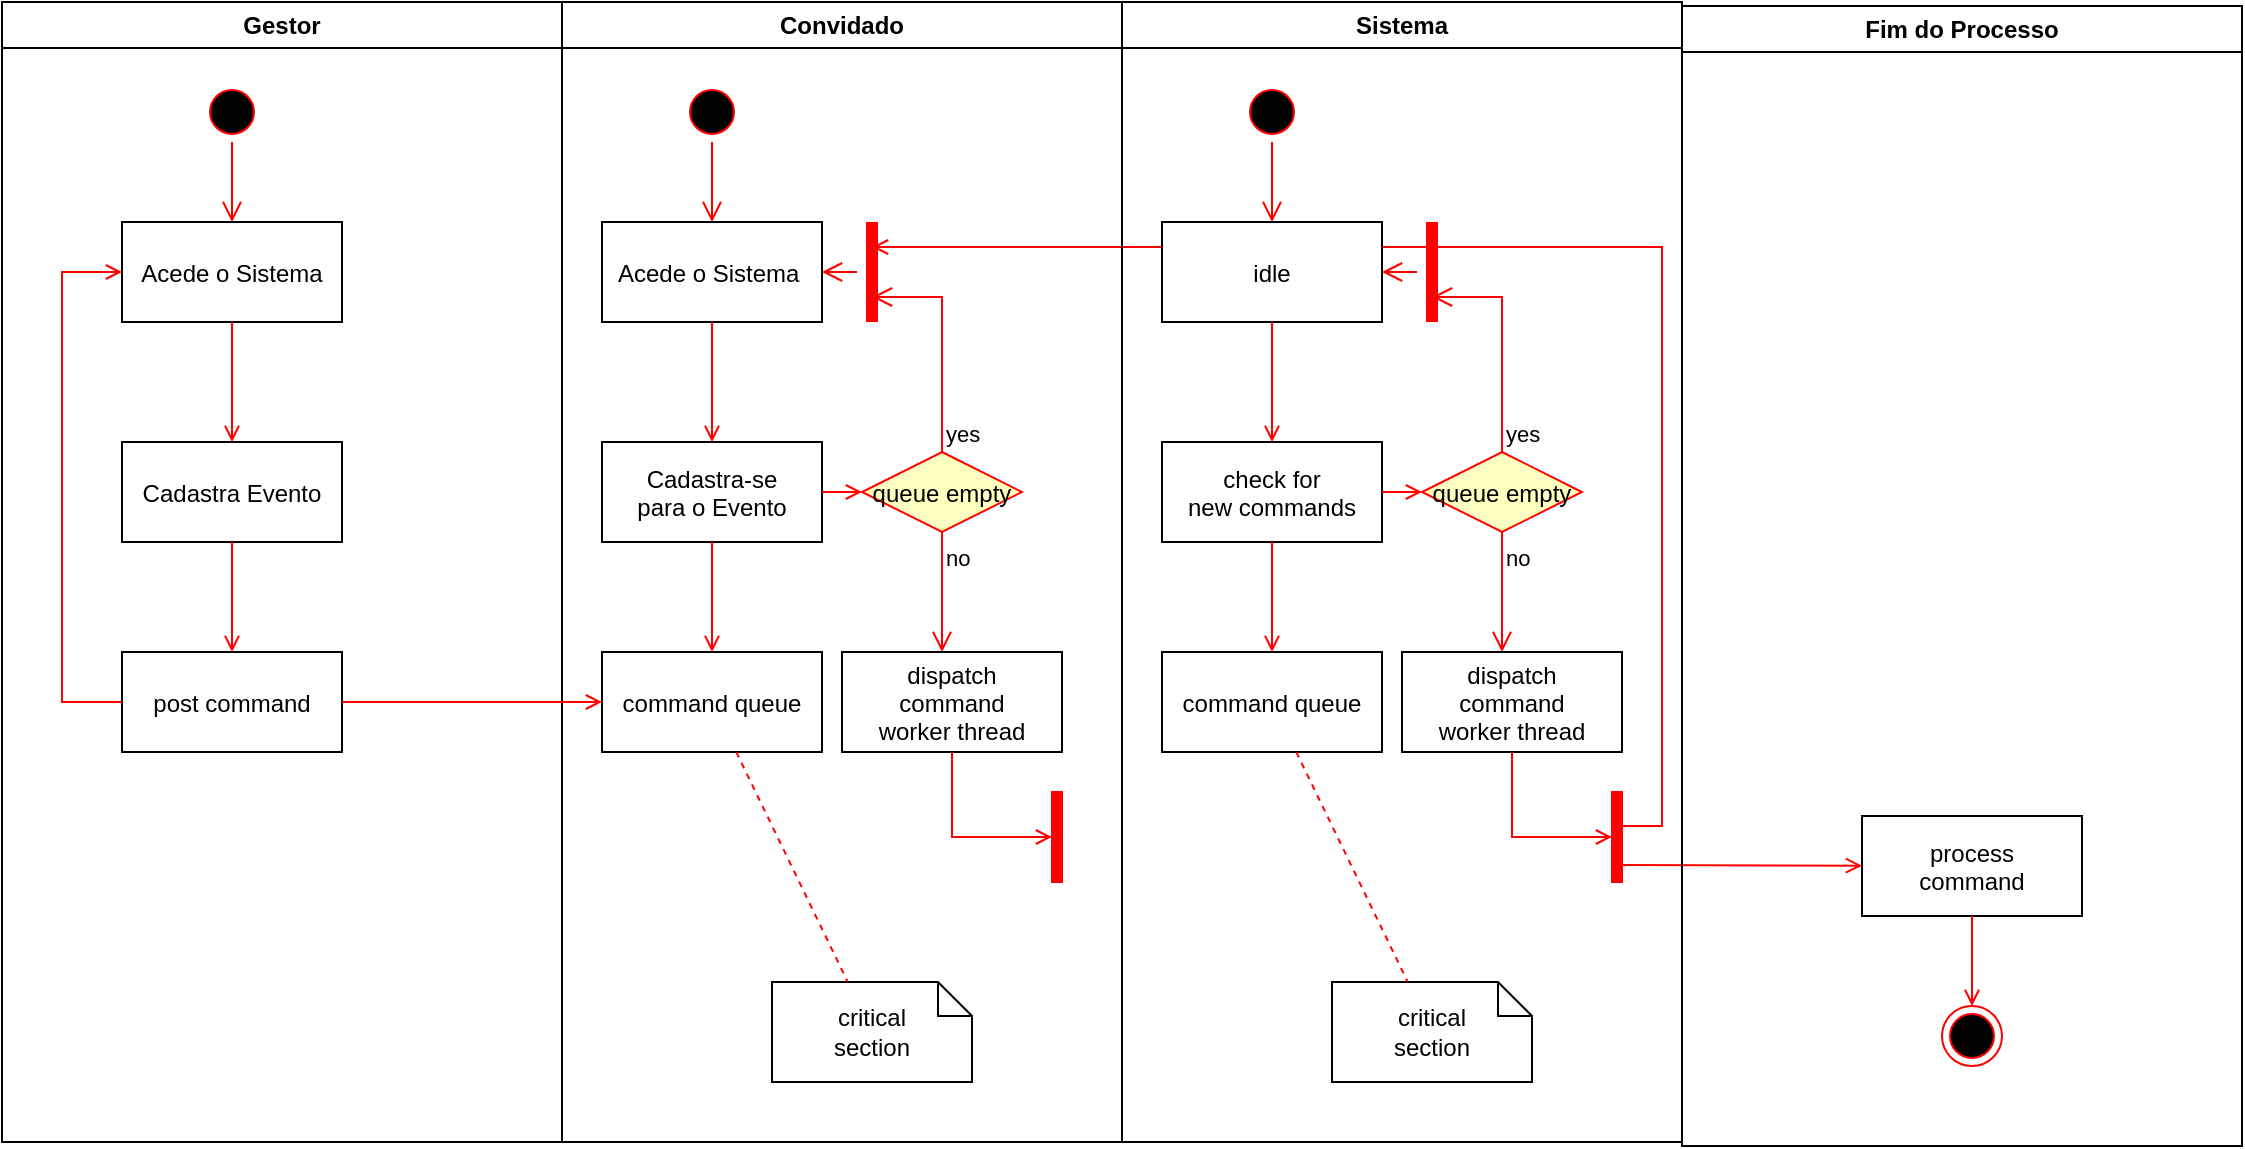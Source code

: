 <mxfile version="20.8.4" type="github">
  <diagram name="Page-1" id="e7e014a7-5840-1c2e-5031-d8a46d1fe8dd">
    <mxGraphModel dx="1244" dy="669" grid="1" gridSize="10" guides="1" tooltips="1" connect="1" arrows="1" fold="1" page="1" pageScale="1" pageWidth="1169" pageHeight="826" background="none" math="0" shadow="0">
      <root>
        <mxCell id="0" />
        <mxCell id="1" parent="0" />
        <mxCell id="2" value="Gestor" style="swimlane;whiteSpace=wrap" parent="1" vertex="1">
          <mxGeometry x="50" y="128" width="280" height="570" as="geometry" />
        </mxCell>
        <mxCell id="5" value="" style="ellipse;shape=startState;fillColor=#000000;strokeColor=#ff0000;" parent="2" vertex="1">
          <mxGeometry x="100" y="40" width="30" height="30" as="geometry" />
        </mxCell>
        <mxCell id="6" value="" style="edgeStyle=elbowEdgeStyle;elbow=horizontal;verticalAlign=bottom;endArrow=open;endSize=8;strokeColor=#FF0000;endFill=1;rounded=0" parent="2" source="5" target="7" edge="1">
          <mxGeometry x="100" y="40" as="geometry">
            <mxPoint x="115" y="110" as="targetPoint" />
          </mxGeometry>
        </mxCell>
        <mxCell id="7" value="Acede o Sistema" style="" parent="2" vertex="1">
          <mxGeometry x="60" y="110" width="110" height="50" as="geometry" />
        </mxCell>
        <mxCell id="8" value="Cadastra Evento" style="" parent="2" vertex="1">
          <mxGeometry x="60" y="220" width="110" height="50" as="geometry" />
        </mxCell>
        <mxCell id="9" value="" style="endArrow=open;strokeColor=#FF0000;endFill=1;rounded=0" parent="2" source="7" target="8" edge="1">
          <mxGeometry relative="1" as="geometry" />
        </mxCell>
        <mxCell id="10" value="post command" style="" parent="2" vertex="1">
          <mxGeometry x="60" y="325" width="110" height="50" as="geometry" />
        </mxCell>
        <mxCell id="11" value="" style="endArrow=open;strokeColor=#FF0000;endFill=1;rounded=0" parent="2" source="8" target="10" edge="1">
          <mxGeometry relative="1" as="geometry" />
        </mxCell>
        <mxCell id="12" value="" style="edgeStyle=elbowEdgeStyle;elbow=horizontal;strokeColor=#FF0000;endArrow=open;endFill=1;rounded=0" parent="2" source="10" target="7" edge="1">
          <mxGeometry width="100" height="100" relative="1" as="geometry">
            <mxPoint x="160" y="290" as="sourcePoint" />
            <mxPoint x="260" y="190" as="targetPoint" />
            <Array as="points">
              <mxPoint x="30" y="250" />
            </Array>
          </mxGeometry>
        </mxCell>
        <mxCell id="3" value="Convidado" style="swimlane;whiteSpace=wrap" parent="1" vertex="1">
          <mxGeometry x="330" y="128" width="280" height="570" as="geometry" />
        </mxCell>
        <mxCell id="13" value="" style="ellipse;shape=startState;fillColor=#000000;strokeColor=#ff0000;" parent="3" vertex="1">
          <mxGeometry x="60" y="40" width="30" height="30" as="geometry" />
        </mxCell>
        <mxCell id="14" value="" style="edgeStyle=elbowEdgeStyle;elbow=horizontal;verticalAlign=bottom;endArrow=open;endSize=8;strokeColor=#FF0000;endFill=1;rounded=0" parent="3" source="13" target="15" edge="1">
          <mxGeometry x="40" y="20" as="geometry">
            <mxPoint x="55" y="90" as="targetPoint" />
          </mxGeometry>
        </mxCell>
        <mxCell id="15" value="Acede o Sistema " style="" parent="3" vertex="1">
          <mxGeometry x="20" y="110" width="110" height="50" as="geometry" />
        </mxCell>
        <mxCell id="16" value="Cadastra-se &#xa;para o Evento" style="" parent="3" vertex="1">
          <mxGeometry x="20" y="220" width="110" height="50" as="geometry" />
        </mxCell>
        <mxCell id="17" value="" style="endArrow=open;strokeColor=#FF0000;endFill=1;rounded=0" parent="3" source="15" target="16" edge="1">
          <mxGeometry relative="1" as="geometry" />
        </mxCell>
        <mxCell id="18" value="command queue" style="" parent="3" vertex="1">
          <mxGeometry x="20" y="325" width="110" height="50" as="geometry" />
        </mxCell>
        <mxCell id="19" value="" style="endArrow=open;strokeColor=#FF0000;endFill=1;rounded=0" parent="3" source="16" target="18" edge="1">
          <mxGeometry relative="1" as="geometry" />
        </mxCell>
        <mxCell id="21" value="queue empty" style="rhombus;fillColor=#ffffc0;strokeColor=#ff0000;" parent="3" vertex="1">
          <mxGeometry x="150" y="225" width="80" height="40" as="geometry" />
        </mxCell>
        <mxCell id="22" value="yes" style="edgeStyle=elbowEdgeStyle;elbow=horizontal;align=left;verticalAlign=bottom;endArrow=open;endSize=8;strokeColor=#FF0000;exitX=0.5;exitY=0;endFill=1;rounded=0;entryX=0.75;entryY=0.5;entryPerimeter=0" parent="3" source="21" target="25" edge="1">
          <mxGeometry x="-1" relative="1" as="geometry">
            <mxPoint x="160" y="150" as="targetPoint" />
            <Array as="points">
              <mxPoint x="190" y="180" />
            </Array>
          </mxGeometry>
        </mxCell>
        <mxCell id="23" value="no" style="edgeStyle=elbowEdgeStyle;elbow=horizontal;align=left;verticalAlign=top;endArrow=open;endSize=8;strokeColor=#FF0000;endFill=1;rounded=0" parent="3" source="21" target="30" edge="1">
          <mxGeometry x="-1" relative="1" as="geometry">
            <mxPoint x="190" y="305" as="targetPoint" />
          </mxGeometry>
        </mxCell>
        <mxCell id="24" value="" style="endArrow=open;strokeColor=#FF0000;endFill=1;rounded=0" parent="3" source="16" target="21" edge="1">
          <mxGeometry relative="1" as="geometry" />
        </mxCell>
        <mxCell id="25" value="" style="shape=line;strokeWidth=6;strokeColor=#ff0000;rotation=90" parent="3" vertex="1">
          <mxGeometry x="130" y="127.5" width="50" height="15" as="geometry" />
        </mxCell>
        <mxCell id="26" value="" style="edgeStyle=elbowEdgeStyle;elbow=horizontal;verticalAlign=bottom;endArrow=open;endSize=8;strokeColor=#FF0000;endFill=1;rounded=0" parent="3" source="25" target="15" edge="1">
          <mxGeometry x="130" y="90" as="geometry">
            <mxPoint x="230" y="140" as="targetPoint" />
          </mxGeometry>
        </mxCell>
        <mxCell id="30" value="dispatch&#xa;command&#xa;worker thread" style="" parent="3" vertex="1">
          <mxGeometry x="140" y="325" width="110" height="50" as="geometry" />
        </mxCell>
        <mxCell id="31" value="critical&#xa;section" style="shape=note;whiteSpace=wrap;size=17" parent="3" vertex="1">
          <mxGeometry x="105" y="490" width="100" height="50" as="geometry" />
        </mxCell>
        <mxCell id="32" value="" style="endArrow=none;strokeColor=#FF0000;endFill=0;rounded=0;dashed=1" parent="3" source="18" target="31" edge="1">
          <mxGeometry relative="1" as="geometry" />
        </mxCell>
        <mxCell id="34" value="" style="whiteSpace=wrap;strokeColor=#FF0000;fillColor=#FF0000" parent="3" vertex="1">
          <mxGeometry x="245" y="395" width="5" height="45" as="geometry" />
        </mxCell>
        <mxCell id="41" value="" style="edgeStyle=elbowEdgeStyle;elbow=horizontal;entryX=0;entryY=0.5;strokeColor=#FF0000;endArrow=open;endFill=1;rounded=0" parent="3" source="30" target="34" edge="1">
          <mxGeometry width="100" height="100" relative="1" as="geometry">
            <mxPoint x="60" y="480" as="sourcePoint" />
            <mxPoint x="160" y="380" as="targetPoint" />
            <Array as="points">
              <mxPoint x="195" y="400" />
            </Array>
          </mxGeometry>
        </mxCell>
        <mxCell id="4" value="Fim do Processo" style="swimlane;whiteSpace=wrap" parent="1" vertex="1">
          <mxGeometry x="890" y="130" width="280" height="570" as="geometry" />
        </mxCell>
        <mxCell id="33" value="process&#xa;command" style="" parent="4" vertex="1">
          <mxGeometry x="90" y="405" width="110" height="50" as="geometry" />
        </mxCell>
        <mxCell id="35" value="" style="edgeStyle=elbowEdgeStyle;elbow=horizontal;strokeColor=#FF0000;endArrow=open;endFill=1;rounded=0;entryX=0.25;entryY=0.5;entryPerimeter=0" parent="4" target="25" edge="1">
          <mxGeometry width="100" height="100" relative="1" as="geometry">
            <mxPoint x="-30" y="410" as="sourcePoint" />
            <mxPoint x="-120" y="120" as="targetPoint" />
            <Array as="points">
              <mxPoint x="-10" y="135" />
            </Array>
          </mxGeometry>
        </mxCell>
        <mxCell id="37" value="" style="edgeStyle=none;strokeColor=#FF0000;endArrow=open;endFill=1;rounded=0" parent="4" target="33" edge="1">
          <mxGeometry width="100" height="100" relative="1" as="geometry">
            <mxPoint x="-30" y="429.5" as="sourcePoint" />
            <mxPoint x="90" y="429.5" as="targetPoint" />
          </mxGeometry>
        </mxCell>
        <mxCell id="38" value="" style="ellipse;shape=endState;fillColor=#000000;strokeColor=#ff0000" parent="4" vertex="1">
          <mxGeometry x="130" y="500" width="30" height="30" as="geometry" />
        </mxCell>
        <mxCell id="39" value="" style="endArrow=open;strokeColor=#FF0000;endFill=1;rounded=0" parent="4" source="33" target="38" edge="1">
          <mxGeometry relative="1" as="geometry" />
        </mxCell>
        <mxCell id="20" value="" style="endArrow=open;strokeColor=#FF0000;endFill=1;rounded=0" parent="1" source="10" target="18" edge="1">
          <mxGeometry relative="1" as="geometry" />
        </mxCell>
        <mxCell id="6g30eAYY73Fl4P84P4BM-41" value="Sistema" style="swimlane;whiteSpace=wrap" parent="1" vertex="1">
          <mxGeometry x="610" y="128" width="280" height="570" as="geometry" />
        </mxCell>
        <mxCell id="6g30eAYY73Fl4P84P4BM-42" value="" style="ellipse;shape=startState;fillColor=#000000;strokeColor=#ff0000;" parent="6g30eAYY73Fl4P84P4BM-41" vertex="1">
          <mxGeometry x="60" y="40" width="30" height="30" as="geometry" />
        </mxCell>
        <mxCell id="6g30eAYY73Fl4P84P4BM-43" value="" style="edgeStyle=elbowEdgeStyle;elbow=horizontal;verticalAlign=bottom;endArrow=open;endSize=8;strokeColor=#FF0000;endFill=1;rounded=0" parent="6g30eAYY73Fl4P84P4BM-41" source="6g30eAYY73Fl4P84P4BM-42" target="6g30eAYY73Fl4P84P4BM-44" edge="1">
          <mxGeometry x="40" y="20" as="geometry">
            <mxPoint x="55" y="90" as="targetPoint" />
          </mxGeometry>
        </mxCell>
        <mxCell id="6g30eAYY73Fl4P84P4BM-44" value="idle" style="" parent="6g30eAYY73Fl4P84P4BM-41" vertex="1">
          <mxGeometry x="20" y="110" width="110" height="50" as="geometry" />
        </mxCell>
        <mxCell id="6g30eAYY73Fl4P84P4BM-45" value="check for &#xa;new commands" style="" parent="6g30eAYY73Fl4P84P4BM-41" vertex="1">
          <mxGeometry x="20" y="220" width="110" height="50" as="geometry" />
        </mxCell>
        <mxCell id="6g30eAYY73Fl4P84P4BM-46" value="" style="endArrow=open;strokeColor=#FF0000;endFill=1;rounded=0" parent="6g30eAYY73Fl4P84P4BM-41" source="6g30eAYY73Fl4P84P4BM-44" target="6g30eAYY73Fl4P84P4BM-45" edge="1">
          <mxGeometry relative="1" as="geometry" />
        </mxCell>
        <mxCell id="6g30eAYY73Fl4P84P4BM-47" value="command queue" style="" parent="6g30eAYY73Fl4P84P4BM-41" vertex="1">
          <mxGeometry x="20" y="325" width="110" height="50" as="geometry" />
        </mxCell>
        <mxCell id="6g30eAYY73Fl4P84P4BM-48" value="" style="endArrow=open;strokeColor=#FF0000;endFill=1;rounded=0" parent="6g30eAYY73Fl4P84P4BM-41" source="6g30eAYY73Fl4P84P4BM-45" target="6g30eAYY73Fl4P84P4BM-47" edge="1">
          <mxGeometry relative="1" as="geometry" />
        </mxCell>
        <mxCell id="6g30eAYY73Fl4P84P4BM-49" value="queue empty" style="rhombus;fillColor=#ffffc0;strokeColor=#ff0000;" parent="6g30eAYY73Fl4P84P4BM-41" vertex="1">
          <mxGeometry x="150" y="225" width="80" height="40" as="geometry" />
        </mxCell>
        <mxCell id="6g30eAYY73Fl4P84P4BM-50" value="yes" style="edgeStyle=elbowEdgeStyle;elbow=horizontal;align=left;verticalAlign=bottom;endArrow=open;endSize=8;strokeColor=#FF0000;exitX=0.5;exitY=0;endFill=1;rounded=0;entryX=0.75;entryY=0.5;entryPerimeter=0" parent="6g30eAYY73Fl4P84P4BM-41" source="6g30eAYY73Fl4P84P4BM-49" target="6g30eAYY73Fl4P84P4BM-53" edge="1">
          <mxGeometry x="-1" relative="1" as="geometry">
            <mxPoint x="160" y="150" as="targetPoint" />
            <Array as="points">
              <mxPoint x="190" y="180" />
            </Array>
          </mxGeometry>
        </mxCell>
        <mxCell id="6g30eAYY73Fl4P84P4BM-51" value="no" style="edgeStyle=elbowEdgeStyle;elbow=horizontal;align=left;verticalAlign=top;endArrow=open;endSize=8;strokeColor=#FF0000;endFill=1;rounded=0" parent="6g30eAYY73Fl4P84P4BM-41" source="6g30eAYY73Fl4P84P4BM-49" target="6g30eAYY73Fl4P84P4BM-55" edge="1">
          <mxGeometry x="-1" relative="1" as="geometry">
            <mxPoint x="190" y="305" as="targetPoint" />
          </mxGeometry>
        </mxCell>
        <mxCell id="6g30eAYY73Fl4P84P4BM-52" value="" style="endArrow=open;strokeColor=#FF0000;endFill=1;rounded=0" parent="6g30eAYY73Fl4P84P4BM-41" source="6g30eAYY73Fl4P84P4BM-45" target="6g30eAYY73Fl4P84P4BM-49" edge="1">
          <mxGeometry relative="1" as="geometry" />
        </mxCell>
        <mxCell id="6g30eAYY73Fl4P84P4BM-53" value="" style="shape=line;strokeWidth=6;strokeColor=#ff0000;rotation=90" parent="6g30eAYY73Fl4P84P4BM-41" vertex="1">
          <mxGeometry x="130" y="127.5" width="50" height="15" as="geometry" />
        </mxCell>
        <mxCell id="6g30eAYY73Fl4P84P4BM-54" value="" style="edgeStyle=elbowEdgeStyle;elbow=horizontal;verticalAlign=bottom;endArrow=open;endSize=8;strokeColor=#FF0000;endFill=1;rounded=0" parent="6g30eAYY73Fl4P84P4BM-41" source="6g30eAYY73Fl4P84P4BM-53" target="6g30eAYY73Fl4P84P4BM-44" edge="1">
          <mxGeometry x="130" y="90" as="geometry">
            <mxPoint x="230" y="140" as="targetPoint" />
          </mxGeometry>
        </mxCell>
        <mxCell id="6g30eAYY73Fl4P84P4BM-55" value="dispatch&#xa;command&#xa;worker thread" style="" parent="6g30eAYY73Fl4P84P4BM-41" vertex="1">
          <mxGeometry x="140" y="325" width="110" height="50" as="geometry" />
        </mxCell>
        <mxCell id="6g30eAYY73Fl4P84P4BM-56" value="critical&#xa;section" style="shape=note;whiteSpace=wrap;size=17" parent="6g30eAYY73Fl4P84P4BM-41" vertex="1">
          <mxGeometry x="105" y="490" width="100" height="50" as="geometry" />
        </mxCell>
        <mxCell id="6g30eAYY73Fl4P84P4BM-57" value="" style="endArrow=none;strokeColor=#FF0000;endFill=0;rounded=0;dashed=1" parent="6g30eAYY73Fl4P84P4BM-41" source="6g30eAYY73Fl4P84P4BM-47" target="6g30eAYY73Fl4P84P4BM-56" edge="1">
          <mxGeometry relative="1" as="geometry" />
        </mxCell>
        <mxCell id="6g30eAYY73Fl4P84P4BM-58" value="" style="whiteSpace=wrap;strokeColor=#FF0000;fillColor=#FF0000" parent="6g30eAYY73Fl4P84P4BM-41" vertex="1">
          <mxGeometry x="245" y="395" width="5" height="45" as="geometry" />
        </mxCell>
        <mxCell id="6g30eAYY73Fl4P84P4BM-59" value="" style="edgeStyle=elbowEdgeStyle;elbow=horizontal;entryX=0;entryY=0.5;strokeColor=#FF0000;endArrow=open;endFill=1;rounded=0" parent="6g30eAYY73Fl4P84P4BM-41" source="6g30eAYY73Fl4P84P4BM-55" target="6g30eAYY73Fl4P84P4BM-58" edge="1">
          <mxGeometry width="100" height="100" relative="1" as="geometry">
            <mxPoint x="60" y="480" as="sourcePoint" />
            <mxPoint x="160" y="380" as="targetPoint" />
            <Array as="points">
              <mxPoint x="195" y="400" />
            </Array>
          </mxGeometry>
        </mxCell>
      </root>
    </mxGraphModel>
  </diagram>
</mxfile>
